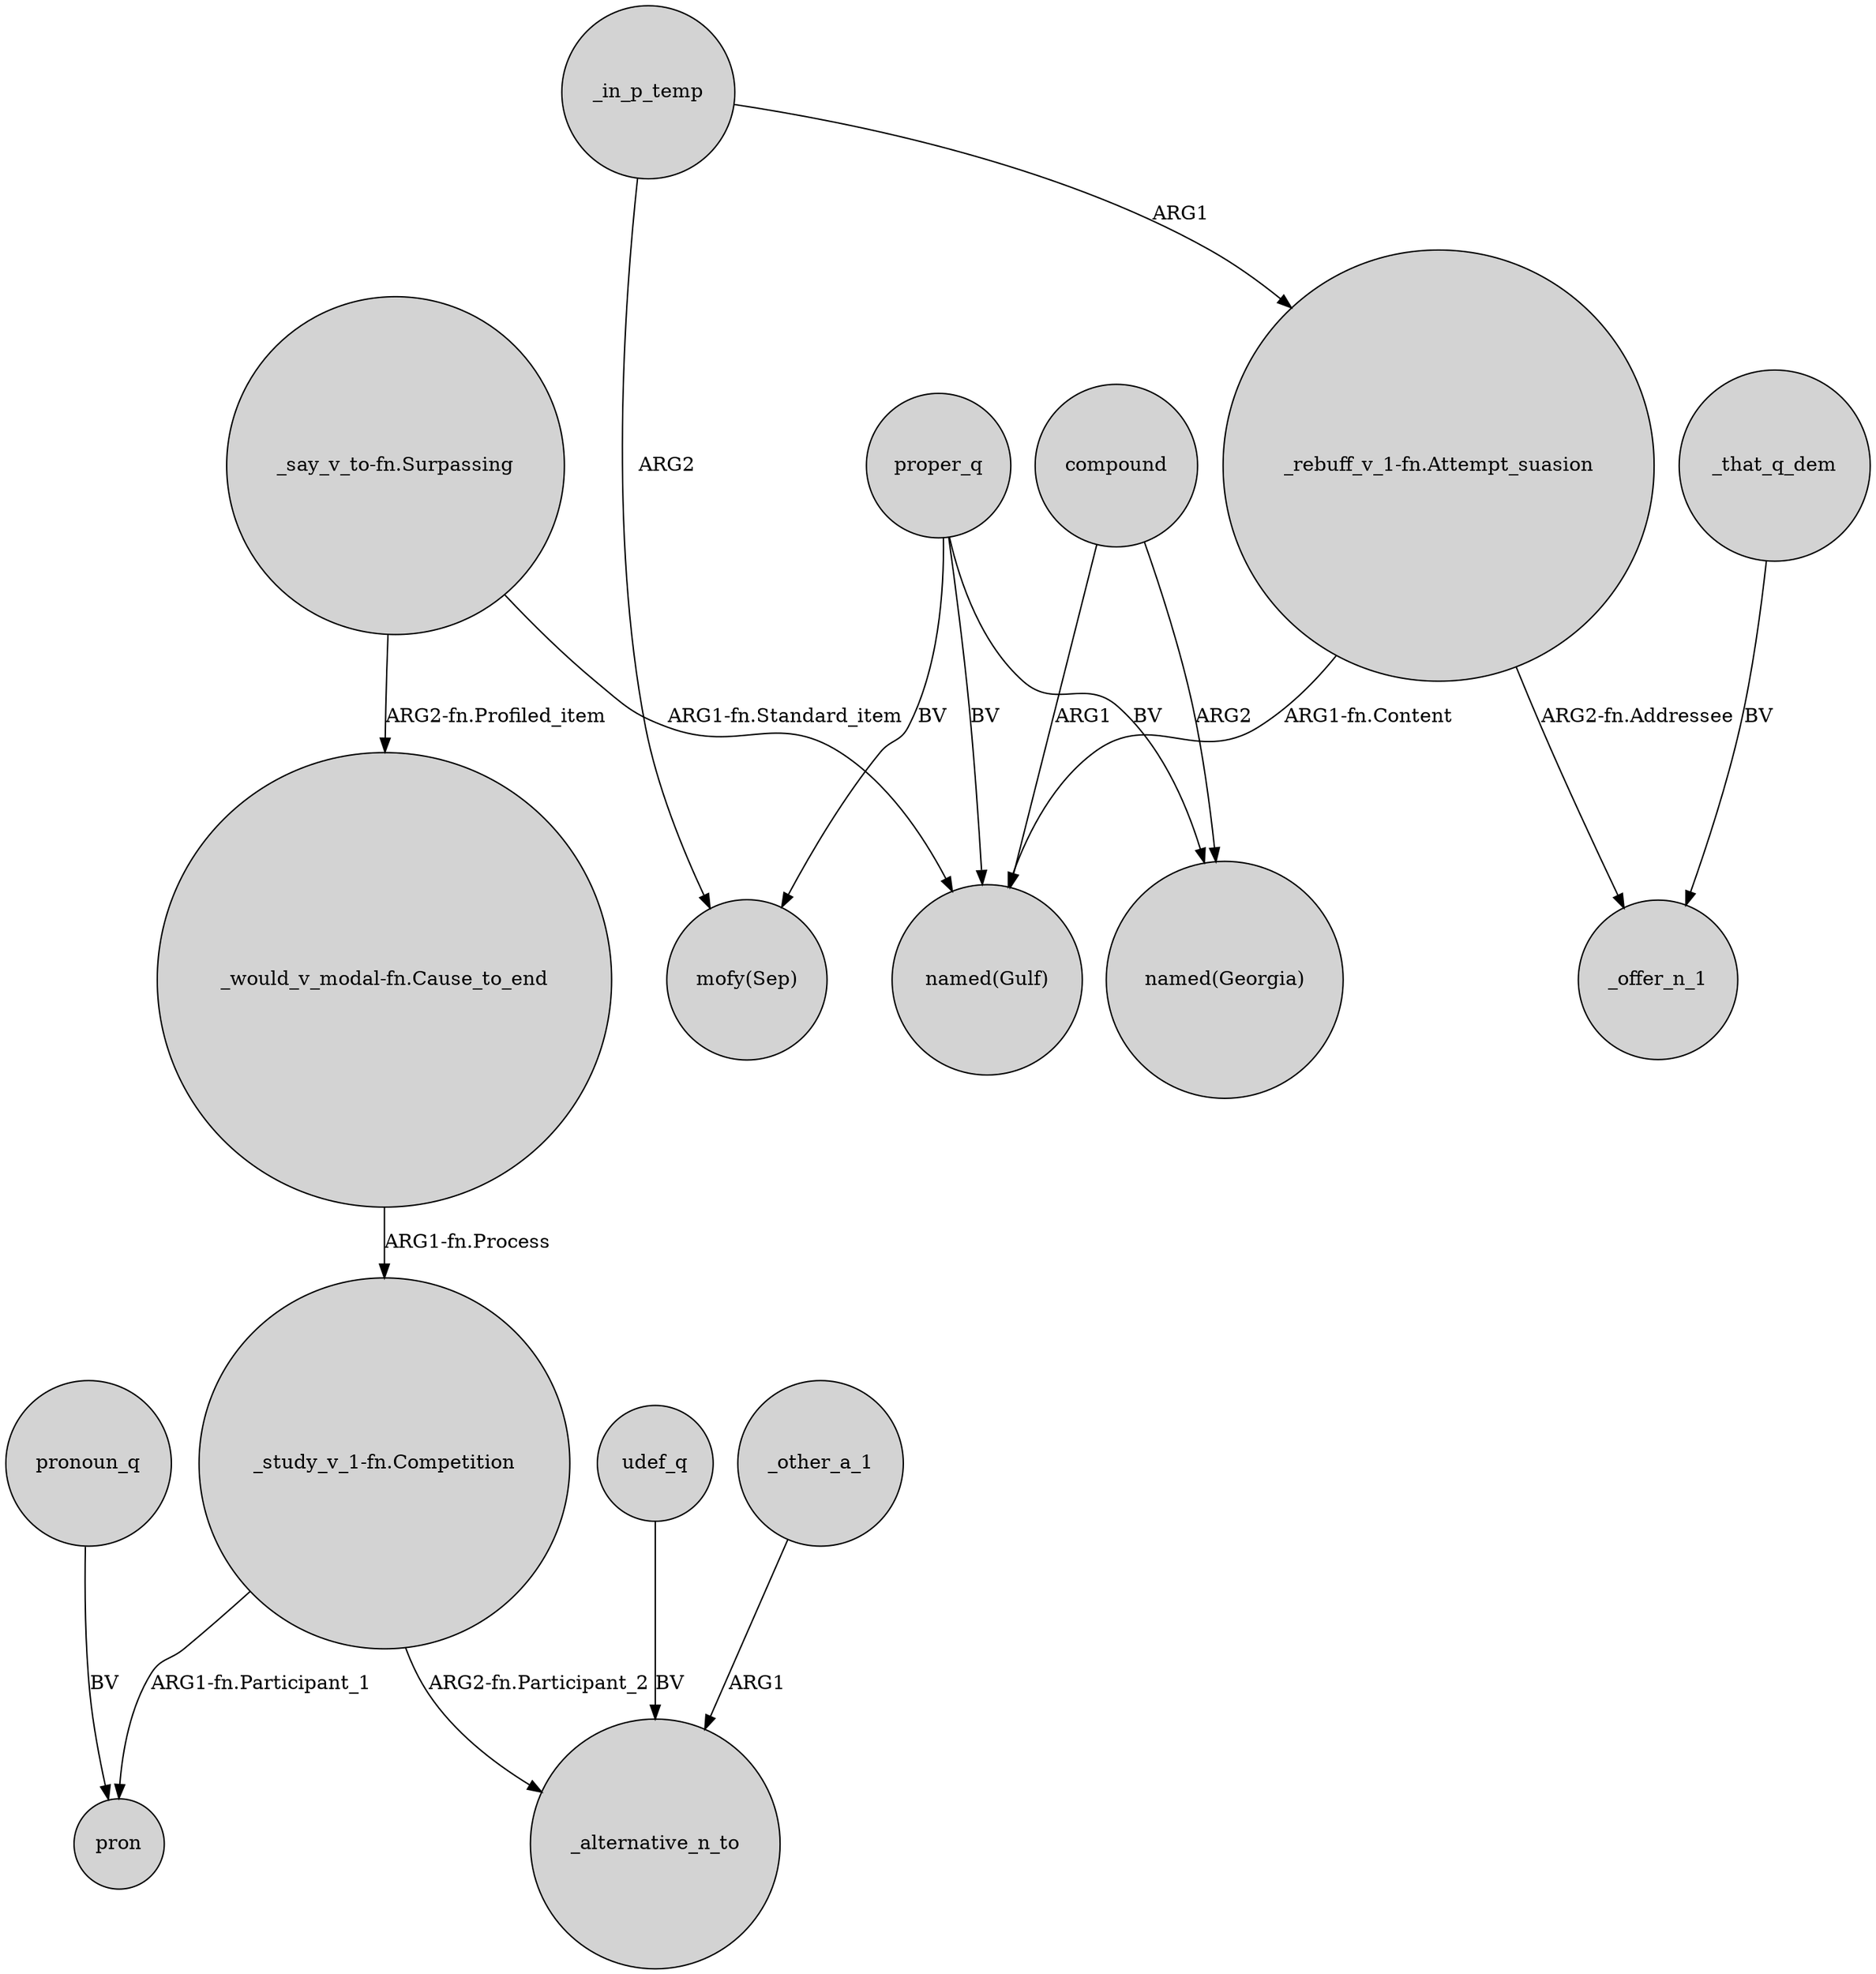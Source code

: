 digraph {
	node [shape=circle style=filled]
	pronoun_q -> pron [label=BV]
	_in_p_temp -> "mofy(Sep)" [label=ARG2]
	"_study_v_1-fn.Competition" -> _alternative_n_to [label="ARG2-fn.Participant_2"]
	udef_q -> _alternative_n_to [label=BV]
	proper_q -> "mofy(Sep)" [label=BV]
	proper_q -> "named(Gulf)" [label=BV]
	_other_a_1 -> _alternative_n_to [label=ARG1]
	"_rebuff_v_1-fn.Attempt_suasion" -> "named(Gulf)" [label="ARG1-fn.Content"]
	"_say_v_to-fn.Surpassing" -> "named(Gulf)" [label="ARG1-fn.Standard_item"]
	"_study_v_1-fn.Competition" -> pron [label="ARG1-fn.Participant_1"]
	"_rebuff_v_1-fn.Attempt_suasion" -> _offer_n_1 [label="ARG2-fn.Addressee"]
	compound -> "named(Georgia)" [label=ARG2]
	"_say_v_to-fn.Surpassing" -> "_would_v_modal-fn.Cause_to_end" [label="ARG2-fn.Profiled_item"]
	"_would_v_modal-fn.Cause_to_end" -> "_study_v_1-fn.Competition" [label="ARG1-fn.Process"]
	compound -> "named(Gulf)" [label=ARG1]
	proper_q -> "named(Georgia)" [label=BV]
	_that_q_dem -> _offer_n_1 [label=BV]
	_in_p_temp -> "_rebuff_v_1-fn.Attempt_suasion" [label=ARG1]
}
